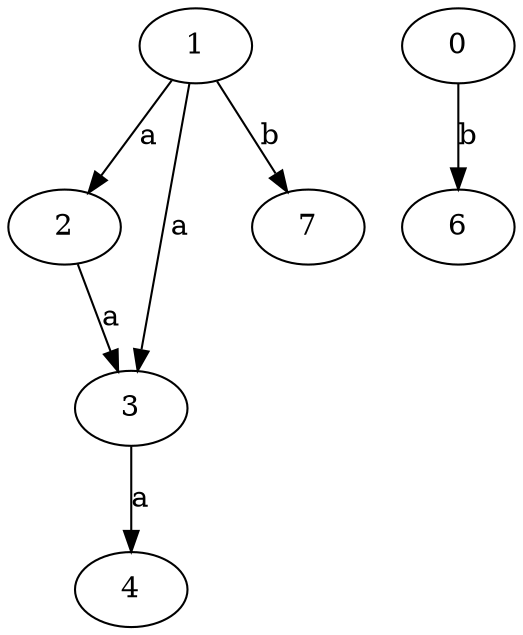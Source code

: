 strict digraph  {
2;
3;
4;
6;
0;
7;
1;
2 -> 3  [label=a];
3 -> 4  [label=a];
0 -> 6  [label=b];
1 -> 2  [label=a];
1 -> 3  [label=a];
1 -> 7  [label=b];
}

